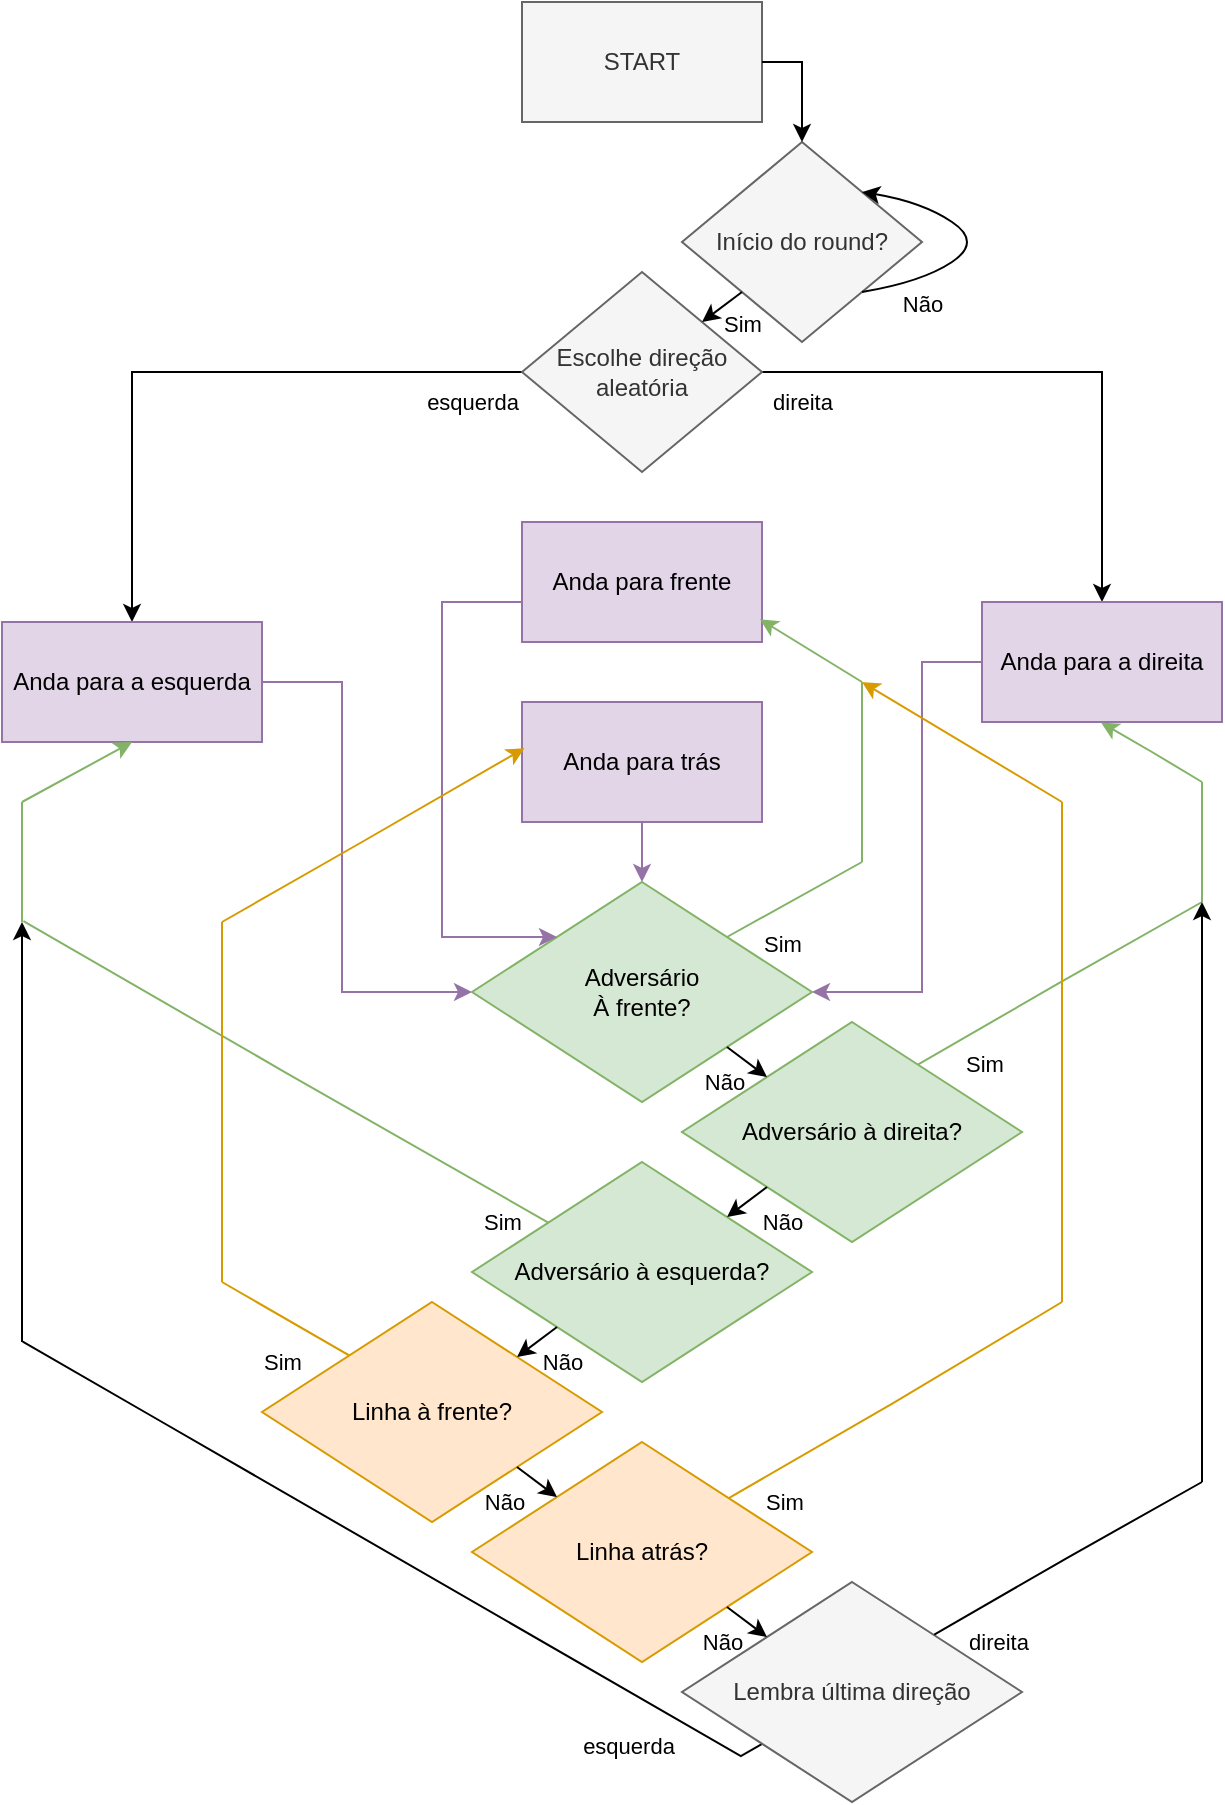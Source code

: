 <mxfile version="27.0.6">
  <diagram name="Page-1" id="10a91c8b-09ff-31b1-d368-03940ed4cc9e">
    <mxGraphModel dx="1938" dy="1051" grid="1" gridSize="10" guides="1" tooltips="1" connect="1" arrows="1" fold="1" page="1" pageScale="1" pageWidth="1100" pageHeight="850" background="none" math="0" shadow="0">
      <root>
        <mxCell id="0" />
        <mxCell id="1" parent="0" />
        <mxCell id="W3fEBDImpY51kLaT-Lu7-1" value="START" style="rounded=0;whiteSpace=wrap;html=1;fillColor=#f5f5f5;fontColor=#333333;strokeColor=#666666;" vertex="1" parent="1">
          <mxGeometry x="450" y="190" width="120" height="60" as="geometry" />
        </mxCell>
        <mxCell id="W3fEBDImpY51kLaT-Lu7-2" value="Início do round?" style="rhombus;whiteSpace=wrap;html=1;fillColor=#f5f5f5;fontColor=#333333;strokeColor=#666666;" vertex="1" parent="1">
          <mxGeometry x="530" y="260" width="120" height="100" as="geometry" />
        </mxCell>
        <mxCell id="W3fEBDImpY51kLaT-Lu7-3" value="" style="curved=1;endArrow=classic;html=1;rounded=0;exitX=1;exitY=1;exitDx=0;exitDy=0;entryX=1;entryY=0;entryDx=0;entryDy=0;" edge="1" parent="1" source="W3fEBDImpY51kLaT-Lu7-2" target="W3fEBDImpY51kLaT-Lu7-2">
          <mxGeometry width="50" height="50" relative="1" as="geometry">
            <mxPoint x="650" y="350" as="sourcePoint" />
            <mxPoint x="700" y="300" as="targetPoint" />
            <Array as="points">
              <mxPoint x="650" y="330" />
              <mxPoint x="680" y="310" />
              <mxPoint x="650" y="290" />
            </Array>
          </mxGeometry>
        </mxCell>
        <mxCell id="W3fEBDImpY51kLaT-Lu7-4" value="Não" style="edgeLabel;html=1;align=center;verticalAlign=middle;resizable=0;points=[];" vertex="1" connectable="0" parent="W3fEBDImpY51kLaT-Lu7-3">
          <mxGeometry x="0.04" y="2" relative="1" as="geometry">
            <mxPoint x="-27" y="30" as="offset" />
          </mxGeometry>
        </mxCell>
        <mxCell id="W3fEBDImpY51kLaT-Lu7-13" value="" style="edgeStyle=orthogonalEdgeStyle;rounded=0;orthogonalLoop=1;jettySize=auto;html=1;" edge="1" parent="1" source="W3fEBDImpY51kLaT-Lu7-6" target="W3fEBDImpY51kLaT-Lu7-12">
          <mxGeometry relative="1" as="geometry" />
        </mxCell>
        <mxCell id="W3fEBDImpY51kLaT-Lu7-100" value="esquerda" style="edgeLabel;html=1;align=center;verticalAlign=middle;resizable=0;points=[];" vertex="1" connectable="0" parent="W3fEBDImpY51kLaT-Lu7-13">
          <mxGeometry x="-0.797" y="3" relative="1" as="geometry">
            <mxPoint x="7" y="12" as="offset" />
          </mxGeometry>
        </mxCell>
        <mxCell id="W3fEBDImpY51kLaT-Lu7-15" value="" style="edgeStyle=orthogonalEdgeStyle;rounded=0;orthogonalLoop=1;jettySize=auto;html=1;" edge="1" parent="1" source="W3fEBDImpY51kLaT-Lu7-6" target="W3fEBDImpY51kLaT-Lu7-14">
          <mxGeometry relative="1" as="geometry" />
        </mxCell>
        <mxCell id="W3fEBDImpY51kLaT-Lu7-99" value="direita" style="edgeLabel;html=1;align=center;verticalAlign=middle;resizable=0;points=[];" vertex="1" connectable="0" parent="W3fEBDImpY51kLaT-Lu7-15">
          <mxGeometry x="-0.782" y="-2" relative="1" as="geometry">
            <mxPoint x="-11" y="13" as="offset" />
          </mxGeometry>
        </mxCell>
        <mxCell id="W3fEBDImpY51kLaT-Lu7-6" value="Escolhe direção aleatória" style="rhombus;whiteSpace=wrap;html=1;fillColor=#f5f5f5;fontColor=#333333;strokeColor=#666666;" vertex="1" parent="1">
          <mxGeometry x="450" y="325" width="120" height="100" as="geometry" />
        </mxCell>
        <mxCell id="W3fEBDImpY51kLaT-Lu7-45" style="edgeStyle=orthogonalEdgeStyle;rounded=0;orthogonalLoop=1;jettySize=auto;html=1;entryX=0;entryY=0.5;entryDx=0;entryDy=0;fillColor=#e1d5e7;strokeColor=#9673a6;" edge="1" parent="1" source="W3fEBDImpY51kLaT-Lu7-12" target="W3fEBDImpY51kLaT-Lu7-16">
          <mxGeometry relative="1" as="geometry">
            <Array as="points">
              <mxPoint x="360" y="530" />
              <mxPoint x="360" y="685" />
            </Array>
          </mxGeometry>
        </mxCell>
        <mxCell id="W3fEBDImpY51kLaT-Lu7-12" value="Anda para a esquerda" style="whiteSpace=wrap;html=1;fillColor=#e1d5e7;strokeColor=#9673a6;" vertex="1" parent="1">
          <mxGeometry x="190" y="500" width="130" height="60" as="geometry" />
        </mxCell>
        <mxCell id="W3fEBDImpY51kLaT-Lu7-46" style="edgeStyle=orthogonalEdgeStyle;rounded=0;orthogonalLoop=1;jettySize=auto;html=1;entryX=1;entryY=0.5;entryDx=0;entryDy=0;fillColor=#e1d5e7;strokeColor=#9673a6;" edge="1" parent="1" source="W3fEBDImpY51kLaT-Lu7-14" target="W3fEBDImpY51kLaT-Lu7-16">
          <mxGeometry relative="1" as="geometry">
            <Array as="points">
              <mxPoint x="650" y="520" />
              <mxPoint x="650" y="685" />
            </Array>
          </mxGeometry>
        </mxCell>
        <mxCell id="W3fEBDImpY51kLaT-Lu7-14" value="Anda para a direita" style="whiteSpace=wrap;html=1;fillColor=#e1d5e7;strokeColor=#9673a6;" vertex="1" parent="1">
          <mxGeometry x="680" y="490" width="120" height="60" as="geometry" />
        </mxCell>
        <mxCell id="W3fEBDImpY51kLaT-Lu7-16" value="Adversário&lt;div&gt;À frente?&lt;/div&gt;" style="rhombus;whiteSpace=wrap;html=1;fillColor=#d5e8d4;strokeColor=#82b366;" vertex="1" parent="1">
          <mxGeometry x="425" y="630" width="170" height="110" as="geometry" />
        </mxCell>
        <mxCell id="W3fEBDImpY51kLaT-Lu7-40" style="edgeStyle=orthogonalEdgeStyle;rounded=0;orthogonalLoop=1;jettySize=auto;html=1;entryX=0;entryY=0;entryDx=0;entryDy=0;fillColor=#e1d5e7;strokeColor=#9673a6;" edge="1" parent="1" source="W3fEBDImpY51kLaT-Lu7-17" target="W3fEBDImpY51kLaT-Lu7-16">
          <mxGeometry relative="1" as="geometry">
            <mxPoint x="470" y="660" as="targetPoint" />
            <mxPoint x="580" y="464.96" as="sourcePoint" />
            <Array as="points">
              <mxPoint x="410" y="490" />
              <mxPoint x="410" y="658" />
            </Array>
          </mxGeometry>
        </mxCell>
        <mxCell id="W3fEBDImpY51kLaT-Lu7-17" value="Anda para frente" style="rounded=0;whiteSpace=wrap;html=1;fillColor=#e1d5e7;strokeColor=#9673a6;" vertex="1" parent="1">
          <mxGeometry x="450" y="450" width="120" height="60" as="geometry" />
        </mxCell>
        <mxCell id="W3fEBDImpY51kLaT-Lu7-87" style="edgeStyle=isometricEdgeStyle;rounded=0;orthogonalLoop=1;jettySize=auto;html=1;exitX=0.681;exitY=0.205;exitDx=0;exitDy=0;exitPerimeter=0;endArrow=none;startFill=0;fillColor=#d5e8d4;strokeColor=#82b366;" edge="1" parent="1" source="W3fEBDImpY51kLaT-Lu7-24">
          <mxGeometry relative="1" as="geometry">
            <mxPoint x="790" y="640" as="targetPoint" />
          </mxGeometry>
        </mxCell>
        <mxCell id="W3fEBDImpY51kLaT-Lu7-93" value="Sim" style="edgeLabel;html=1;align=center;verticalAlign=middle;resizable=0;points=[];" vertex="1" connectable="0" parent="W3fEBDImpY51kLaT-Lu7-87">
          <mxGeometry x="-0.64" y="-1" relative="1" as="geometry">
            <mxPoint x="8" y="12" as="offset" />
          </mxGeometry>
        </mxCell>
        <mxCell id="W3fEBDImpY51kLaT-Lu7-24" value="Adversário à direita?" style="rhombus;whiteSpace=wrap;html=1;fillColor=#d5e8d4;strokeColor=#82b366;" vertex="1" parent="1">
          <mxGeometry x="530" y="700" width="170" height="110" as="geometry" />
        </mxCell>
        <mxCell id="W3fEBDImpY51kLaT-Lu7-90" style="edgeStyle=isometricEdgeStyle;rounded=0;orthogonalLoop=1;jettySize=auto;html=1;exitX=0.24;exitY=0.289;exitDx=0;exitDy=0;exitPerimeter=0;endArrow=none;startFill=0;fillColor=#d5e8d4;strokeColor=#82b366;" edge="1" parent="1" source="W3fEBDImpY51kLaT-Lu7-29">
          <mxGeometry relative="1" as="geometry">
            <mxPoint x="200" y="650" as="targetPoint" />
          </mxGeometry>
        </mxCell>
        <mxCell id="W3fEBDImpY51kLaT-Lu7-92" value="Sim" style="edgeLabel;html=1;align=center;verticalAlign=middle;resizable=0;points=[];" vertex="1" connectable="0" parent="W3fEBDImpY51kLaT-Lu7-90">
          <mxGeometry x="-0.867" y="-2" relative="1" as="geometry">
            <mxPoint x="-9" y="9" as="offset" />
          </mxGeometry>
        </mxCell>
        <mxCell id="W3fEBDImpY51kLaT-Lu7-29" value="Adversário à esquerda?" style="rhombus;whiteSpace=wrap;html=1;fillColor=#d5e8d4;strokeColor=#82b366;" vertex="1" parent="1">
          <mxGeometry x="425" y="770" width="170" height="110" as="geometry" />
        </mxCell>
        <mxCell id="W3fEBDImpY51kLaT-Lu7-72" style="edgeStyle=isometricEdgeStyle;rounded=0;orthogonalLoop=1;jettySize=auto;html=1;endArrow=none;startFill=0;fillColor=#ffe6cc;strokeColor=#d79b00;" edge="1" parent="1" source="W3fEBDImpY51kLaT-Lu7-34">
          <mxGeometry relative="1" as="geometry">
            <mxPoint x="300" y="830" as="targetPoint" />
            <Array as="points">
              <mxPoint x="300" y="830" />
            </Array>
          </mxGeometry>
        </mxCell>
        <mxCell id="W3fEBDImpY51kLaT-Lu7-75" value="Sim" style="edgeLabel;html=1;align=center;verticalAlign=middle;resizable=0;points=[];" vertex="1" connectable="0" parent="W3fEBDImpY51kLaT-Lu7-72">
          <mxGeometry x="0.295" y="2" relative="1" as="geometry">
            <mxPoint x="-9" y="15" as="offset" />
          </mxGeometry>
        </mxCell>
        <mxCell id="W3fEBDImpY51kLaT-Lu7-34" value="Linha à frente?" style="rhombus;whiteSpace=wrap;html=1;fillColor=#ffe6cc;strokeColor=#d79b00;" vertex="1" parent="1">
          <mxGeometry x="320" y="840" width="170" height="110" as="geometry" />
        </mxCell>
        <mxCell id="W3fEBDImpY51kLaT-Lu7-85" style="edgeStyle=orthogonalEdgeStyle;rounded=0;orthogonalLoop=1;jettySize=auto;html=1;entryX=0.5;entryY=0;entryDx=0;entryDy=0;fillColor=#e1d5e7;strokeColor=#9673a6;" edge="1" parent="1" source="W3fEBDImpY51kLaT-Lu7-37" target="W3fEBDImpY51kLaT-Lu7-16">
          <mxGeometry relative="1" as="geometry" />
        </mxCell>
        <mxCell id="W3fEBDImpY51kLaT-Lu7-37" value="Anda para trás" style="rounded=0;whiteSpace=wrap;html=1;fillColor=#e1d5e7;strokeColor=#9673a6;" vertex="1" parent="1">
          <mxGeometry x="450" y="540" width="120" height="60" as="geometry" />
        </mxCell>
        <mxCell id="W3fEBDImpY51kLaT-Lu7-82" style="edgeStyle=isometricEdgeStyle;rounded=0;orthogonalLoop=1;jettySize=auto;html=1;exitX=0.735;exitY=0.273;exitDx=0;exitDy=0;exitPerimeter=0;endArrow=none;startFill=0;fillColor=#ffe6cc;strokeColor=#d79b00;" edge="1" parent="1" source="W3fEBDImpY51kLaT-Lu7-41">
          <mxGeometry relative="1" as="geometry">
            <mxPoint x="720" y="840" as="targetPoint" />
          </mxGeometry>
        </mxCell>
        <mxCell id="W3fEBDImpY51kLaT-Lu7-83" value="Sim" style="edgeLabel;html=1;align=center;verticalAlign=middle;resizable=0;points=[];" vertex="1" connectable="0" parent="W3fEBDImpY51kLaT-Lu7-82">
          <mxGeometry x="-0.77" y="1" relative="1" as="geometry">
            <mxPoint x="11" y="12" as="offset" />
          </mxGeometry>
        </mxCell>
        <mxCell id="W3fEBDImpY51kLaT-Lu7-41" value="Linha atrás?" style="rhombus;whiteSpace=wrap;html=1;fillColor=#ffe6cc;strokeColor=#d79b00;" vertex="1" parent="1">
          <mxGeometry x="425" y="910" width="170" height="110" as="geometry" />
        </mxCell>
        <mxCell id="W3fEBDImpY51kLaT-Lu7-49" value="" style="endArrow=classic;html=1;rounded=0;entryX=0;entryY=0;entryDx=0;entryDy=0;exitX=1;exitY=1;exitDx=0;exitDy=0;" edge="1" parent="1" source="W3fEBDImpY51kLaT-Lu7-16" target="W3fEBDImpY51kLaT-Lu7-24">
          <mxGeometry width="50" height="50" relative="1" as="geometry">
            <mxPoint x="500" y="760" as="sourcePoint" />
            <mxPoint x="550" y="710" as="targetPoint" />
          </mxGeometry>
        </mxCell>
        <mxCell id="W3fEBDImpY51kLaT-Lu7-51" value="Não" style="edgeLabel;html=1;align=center;verticalAlign=middle;resizable=0;points=[];labelBackgroundColor=none;" vertex="1" connectable="0" parent="W3fEBDImpY51kLaT-Lu7-49">
          <mxGeometry x="-0.252" y="2" relative="1" as="geometry">
            <mxPoint x="-11" y="13" as="offset" />
          </mxGeometry>
        </mxCell>
        <mxCell id="W3fEBDImpY51kLaT-Lu7-53" value="" style="endArrow=classic;html=1;rounded=0;exitX=0;exitY=1;exitDx=0;exitDy=0;entryX=1;entryY=0;entryDx=0;entryDy=0;" edge="1" parent="1" source="W3fEBDImpY51kLaT-Lu7-24" target="W3fEBDImpY51kLaT-Lu7-29">
          <mxGeometry width="50" height="50" relative="1" as="geometry">
            <mxPoint x="500" y="830" as="sourcePoint" />
            <mxPoint x="550" y="780" as="targetPoint" />
          </mxGeometry>
        </mxCell>
        <mxCell id="W3fEBDImpY51kLaT-Lu7-54" value="Não" style="edgeLabel;html=1;align=center;verticalAlign=middle;resizable=0;points=[];labelBackgroundColor=none;" vertex="1" connectable="0" parent="W3fEBDImpY51kLaT-Lu7-53">
          <mxGeometry x="-0.173" relative="1" as="geometry">
            <mxPoint x="16" y="11" as="offset" />
          </mxGeometry>
        </mxCell>
        <mxCell id="W3fEBDImpY51kLaT-Lu7-55" value="" style="endArrow=classic;html=1;rounded=0;exitX=0;exitY=1;exitDx=0;exitDy=0;entryX=1;entryY=0;entryDx=0;entryDy=0;" edge="1" parent="1" source="W3fEBDImpY51kLaT-Lu7-29" target="W3fEBDImpY51kLaT-Lu7-34">
          <mxGeometry width="50" height="50" relative="1" as="geometry">
            <mxPoint x="470" y="900" as="sourcePoint" />
            <mxPoint x="520" y="850" as="targetPoint" />
          </mxGeometry>
        </mxCell>
        <mxCell id="W3fEBDImpY51kLaT-Lu7-57" value="Não" style="edgeLabel;html=1;align=center;verticalAlign=middle;resizable=0;points=[];labelBackgroundColor=none;" vertex="1" connectable="0" parent="W3fEBDImpY51kLaT-Lu7-55">
          <mxGeometry x="-0.072" y="1" relative="1" as="geometry">
            <mxPoint x="11" y="10" as="offset" />
          </mxGeometry>
        </mxCell>
        <mxCell id="W3fEBDImpY51kLaT-Lu7-56" value="" style="endArrow=classic;html=1;rounded=0;exitX=1;exitY=1;exitDx=0;exitDy=0;entryX=0;entryY=0;entryDx=0;entryDy=0;labelBackgroundColor=none;" edge="1" parent="1" source="W3fEBDImpY51kLaT-Lu7-34" target="W3fEBDImpY51kLaT-Lu7-41">
          <mxGeometry width="50" height="50" relative="1" as="geometry">
            <mxPoint x="470" y="900" as="sourcePoint" />
            <mxPoint x="520" y="850" as="targetPoint" />
          </mxGeometry>
        </mxCell>
        <mxCell id="W3fEBDImpY51kLaT-Lu7-58" value="Não" style="edgeLabel;html=1;align=center;verticalAlign=middle;resizable=0;points=[];labelBackgroundColor=none;" vertex="1" connectable="0" parent="W3fEBDImpY51kLaT-Lu7-56">
          <mxGeometry x="-0.312" relative="1" as="geometry">
            <mxPoint x="-14" y="12" as="offset" />
          </mxGeometry>
        </mxCell>
        <mxCell id="W3fEBDImpY51kLaT-Lu7-64" style="edgeStyle=isometricEdgeStyle;rounded=0;orthogonalLoop=1;jettySize=auto;html=1;endArrow=none;startFill=0;" edge="1" parent="1" source="W3fEBDImpY51kLaT-Lu7-60">
          <mxGeometry relative="1" as="geometry">
            <mxPoint x="200" y="860" as="targetPoint" />
            <mxPoint x="478.64" y="1080.934" as="sourcePoint" />
            <Array as="points">
              <mxPoint x="270" y="900" />
            </Array>
          </mxGeometry>
        </mxCell>
        <mxCell id="W3fEBDImpY51kLaT-Lu7-78" value="esquerda" style="edgeLabel;html=1;align=center;verticalAlign=middle;resizable=0;points=[];" vertex="1" connectable="0" parent="W3fEBDImpY51kLaT-Lu7-64">
          <mxGeometry x="-0.885" relative="1" as="geometry">
            <mxPoint x="-46" y="1" as="offset" />
          </mxGeometry>
        </mxCell>
        <mxCell id="W3fEBDImpY51kLaT-Lu7-60" value="Lembra última direção" style="rhombus;whiteSpace=wrap;html=1;fillColor=#f5f5f5;strokeColor=#666666;fontColor=#333333;" vertex="1" parent="1">
          <mxGeometry x="530" y="980" width="170" height="110" as="geometry" />
        </mxCell>
        <mxCell id="W3fEBDImpY51kLaT-Lu7-62" value="" style="endArrow=classic;html=1;rounded=0;exitX=1;exitY=1;exitDx=0;exitDy=0;entryX=0;entryY=0;entryDx=0;entryDy=0;" edge="1" parent="1" source="W3fEBDImpY51kLaT-Lu7-41" target="W3fEBDImpY51kLaT-Lu7-60">
          <mxGeometry width="50" height="50" relative="1" as="geometry">
            <mxPoint x="280" y="1030" as="sourcePoint" />
            <mxPoint x="330" y="980" as="targetPoint" />
          </mxGeometry>
        </mxCell>
        <mxCell id="W3fEBDImpY51kLaT-Lu7-79" value="Não" style="edgeLabel;html=1;align=center;verticalAlign=middle;resizable=0;points=[];labelBackgroundColor=none;" vertex="1" connectable="0" parent="W3fEBDImpY51kLaT-Lu7-62">
          <mxGeometry x="-0.371" y="2" relative="1" as="geometry">
            <mxPoint x="-10" y="14" as="offset" />
          </mxGeometry>
        </mxCell>
        <mxCell id="W3fEBDImpY51kLaT-Lu7-66" value="" style="endArrow=classic;html=1;rounded=0;edgeStyle=isometricEdgeStyle;elbow=vertical;entryX=0.004;entryY=0.377;entryDx=0;entryDy=0;entryPerimeter=0;fillColor=#ffe6cc;strokeColor=#d79b00;" edge="1" parent="1" target="W3fEBDImpY51kLaT-Lu7-37">
          <mxGeometry width="50" height="50" relative="1" as="geometry">
            <mxPoint x="300" y="650" as="sourcePoint" />
            <mxPoint x="450" y="570" as="targetPoint" />
            <Array as="points">
              <mxPoint x="370" y="610" />
              <mxPoint x="320" y="650" />
            </Array>
          </mxGeometry>
        </mxCell>
        <mxCell id="W3fEBDImpY51kLaT-Lu7-69" value="" style="endArrow=none;html=1;rounded=0;edgeStyle=isometricEdgeStyle;exitX=0.742;exitY=0.239;exitDx=0;exitDy=0;exitPerimeter=0;" edge="1" parent="1" source="W3fEBDImpY51kLaT-Lu7-60">
          <mxGeometry width="50" height="50" relative="1" as="geometry">
            <mxPoint x="660" y="1007.5" as="sourcePoint" />
            <mxPoint x="790" y="930" as="targetPoint" />
          </mxGeometry>
        </mxCell>
        <mxCell id="W3fEBDImpY51kLaT-Lu7-77" value="direita" style="edgeLabel;html=1;align=center;verticalAlign=middle;resizable=0;points=[];" vertex="1" connectable="0" parent="W3fEBDImpY51kLaT-Lu7-69">
          <mxGeometry x="-0.775" y="1" relative="1" as="geometry">
            <mxPoint x="17" y="13" as="offset" />
          </mxGeometry>
        </mxCell>
        <mxCell id="W3fEBDImpY51kLaT-Lu7-70" value="" style="endArrow=classic;html=1;rounded=0;" edge="1" parent="1">
          <mxGeometry width="50" height="50" relative="1" as="geometry">
            <mxPoint x="790" y="930" as="sourcePoint" />
            <mxPoint x="790" y="640" as="targetPoint" />
          </mxGeometry>
        </mxCell>
        <mxCell id="W3fEBDImpY51kLaT-Lu7-73" value="" style="endArrow=none;html=1;rounded=0;fillColor=#ffe6cc;strokeColor=#d79b00;" edge="1" parent="1">
          <mxGeometry width="50" height="50" relative="1" as="geometry">
            <mxPoint x="300" y="830" as="sourcePoint" />
            <mxPoint x="300" y="650" as="targetPoint" />
          </mxGeometry>
        </mxCell>
        <mxCell id="W3fEBDImpY51kLaT-Lu7-74" value="" style="endArrow=classic;html=1;rounded=0;" edge="1" parent="1">
          <mxGeometry width="50" height="50" relative="1" as="geometry">
            <mxPoint x="200" y="860" as="sourcePoint" />
            <mxPoint x="200" y="650" as="targetPoint" />
          </mxGeometry>
        </mxCell>
        <mxCell id="W3fEBDImpY51kLaT-Lu7-80" value="" style="endArrow=none;html=1;rounded=0;startFill=0;fillColor=#ffe6cc;strokeColor=#d79b00;" edge="1" parent="1">
          <mxGeometry width="50" height="50" relative="1" as="geometry">
            <mxPoint x="720" y="840" as="sourcePoint" />
            <mxPoint x="720" y="590" as="targetPoint" />
          </mxGeometry>
        </mxCell>
        <mxCell id="W3fEBDImpY51kLaT-Lu7-86" value="" style="endArrow=classic;html=1;rounded=0;edgeStyle=isometricEdgeStyle;entryX=0.5;entryY=1;entryDx=0;entryDy=0;fillColor=#d5e8d4;strokeColor=#82b366;" edge="1" parent="1" target="W3fEBDImpY51kLaT-Lu7-14">
          <mxGeometry width="50" height="50" relative="1" as="geometry">
            <mxPoint x="790" y="580" as="sourcePoint" />
            <mxPoint x="1010" y="610" as="targetPoint" />
          </mxGeometry>
        </mxCell>
        <mxCell id="W3fEBDImpY51kLaT-Lu7-88" value="" style="endArrow=none;html=1;rounded=0;fillColor=#d5e8d4;strokeColor=#82b366;" edge="1" parent="1">
          <mxGeometry width="50" height="50" relative="1" as="geometry">
            <mxPoint x="790" y="640" as="sourcePoint" />
            <mxPoint x="790" y="580" as="targetPoint" />
          </mxGeometry>
        </mxCell>
        <mxCell id="W3fEBDImpY51kLaT-Lu7-89" value="" style="endArrow=none;html=1;rounded=0;fillColor=#d5e8d4;strokeColor=#82b366;" edge="1" parent="1">
          <mxGeometry width="50" height="50" relative="1" as="geometry">
            <mxPoint x="200" y="650" as="sourcePoint" />
            <mxPoint x="200" y="590" as="targetPoint" />
          </mxGeometry>
        </mxCell>
        <mxCell id="W3fEBDImpY51kLaT-Lu7-91" value="" style="endArrow=classic;html=1;rounded=0;entryX=0.5;entryY=1;entryDx=0;entryDy=0;fillColor=#d5e8d4;strokeColor=#82b366;" edge="1" parent="1" target="W3fEBDImpY51kLaT-Lu7-12">
          <mxGeometry width="50" height="50" relative="1" as="geometry">
            <mxPoint x="200" y="590" as="sourcePoint" />
            <mxPoint x="290" y="570" as="targetPoint" />
          </mxGeometry>
        </mxCell>
        <mxCell id="W3fEBDImpY51kLaT-Lu7-95" value="" style="endArrow=none;html=1;rounded=0;fillColor=#d5e8d4;strokeColor=#82b366;" edge="1" parent="1">
          <mxGeometry width="50" height="50" relative="1" as="geometry">
            <mxPoint x="620" y="620" as="sourcePoint" />
            <mxPoint x="620" y="530" as="targetPoint" />
          </mxGeometry>
        </mxCell>
        <mxCell id="W3fEBDImpY51kLaT-Lu7-96" value="" style="endArrow=classic;html=1;rounded=0;entryX=0.992;entryY=0.811;entryDx=0;entryDy=0;entryPerimeter=0;fillColor=#d5e8d4;strokeColor=#82b366;" edge="1" parent="1" target="W3fEBDImpY51kLaT-Lu7-17">
          <mxGeometry width="50" height="50" relative="1" as="geometry">
            <mxPoint x="620" y="530" as="sourcePoint" />
            <mxPoint x="640" y="520" as="targetPoint" />
          </mxGeometry>
        </mxCell>
        <mxCell id="W3fEBDImpY51kLaT-Lu7-97" value="" style="endArrow=classic;html=1;rounded=0;fillColor=#ffe6cc;strokeColor=#d79b00;" edge="1" parent="1">
          <mxGeometry width="50" height="50" relative="1" as="geometry">
            <mxPoint x="720" y="590" as="sourcePoint" />
            <mxPoint x="620" y="530" as="targetPoint" />
          </mxGeometry>
        </mxCell>
        <mxCell id="W3fEBDImpY51kLaT-Lu7-102" value="" style="endArrow=none;html=1;rounded=0;exitX=1;exitY=0;exitDx=0;exitDy=0;fillColor=#d5e8d4;strokeColor=#82b366;" edge="1" parent="1" source="W3fEBDImpY51kLaT-Lu7-16">
          <mxGeometry width="50" height="50" relative="1" as="geometry">
            <mxPoint x="550" y="680" as="sourcePoint" />
            <mxPoint x="620" y="620" as="targetPoint" />
          </mxGeometry>
        </mxCell>
        <mxCell id="W3fEBDImpY51kLaT-Lu7-103" value="Sim" style="edgeLabel;html=1;align=center;verticalAlign=middle;resizable=0;points=[];" vertex="1" connectable="0" parent="W3fEBDImpY51kLaT-Lu7-102">
          <mxGeometry x="-0.677" y="-1" relative="1" as="geometry">
            <mxPoint x="16" y="8" as="offset" />
          </mxGeometry>
        </mxCell>
        <mxCell id="W3fEBDImpY51kLaT-Lu7-105" value="" style="endArrow=classic;html=1;rounded=0;entryX=1;entryY=0;entryDx=0;entryDy=0;exitX=0;exitY=1;exitDx=0;exitDy=0;" edge="1" parent="1" source="W3fEBDImpY51kLaT-Lu7-2" target="W3fEBDImpY51kLaT-Lu7-6">
          <mxGeometry width="50" height="50" relative="1" as="geometry">
            <mxPoint x="560" y="340" as="sourcePoint" />
            <mxPoint x="600" y="300" as="targetPoint" />
          </mxGeometry>
        </mxCell>
        <mxCell id="W3fEBDImpY51kLaT-Lu7-106" value="Sim" style="edgeLabel;html=1;align=center;verticalAlign=middle;resizable=0;points=[];" vertex="1" connectable="0" parent="W3fEBDImpY51kLaT-Lu7-105">
          <mxGeometry x="-0.157" relative="1" as="geometry">
            <mxPoint x="8" y="9" as="offset" />
          </mxGeometry>
        </mxCell>
        <mxCell id="W3fEBDImpY51kLaT-Lu7-107" style="edgeStyle=orthogonalEdgeStyle;rounded=0;orthogonalLoop=1;jettySize=auto;html=1;" edge="1" parent="1" source="W3fEBDImpY51kLaT-Lu7-1">
          <mxGeometry relative="1" as="geometry">
            <mxPoint x="590" y="260" as="targetPoint" />
            <Array as="points">
              <mxPoint x="590" y="220" />
            </Array>
          </mxGeometry>
        </mxCell>
      </root>
    </mxGraphModel>
  </diagram>
</mxfile>
